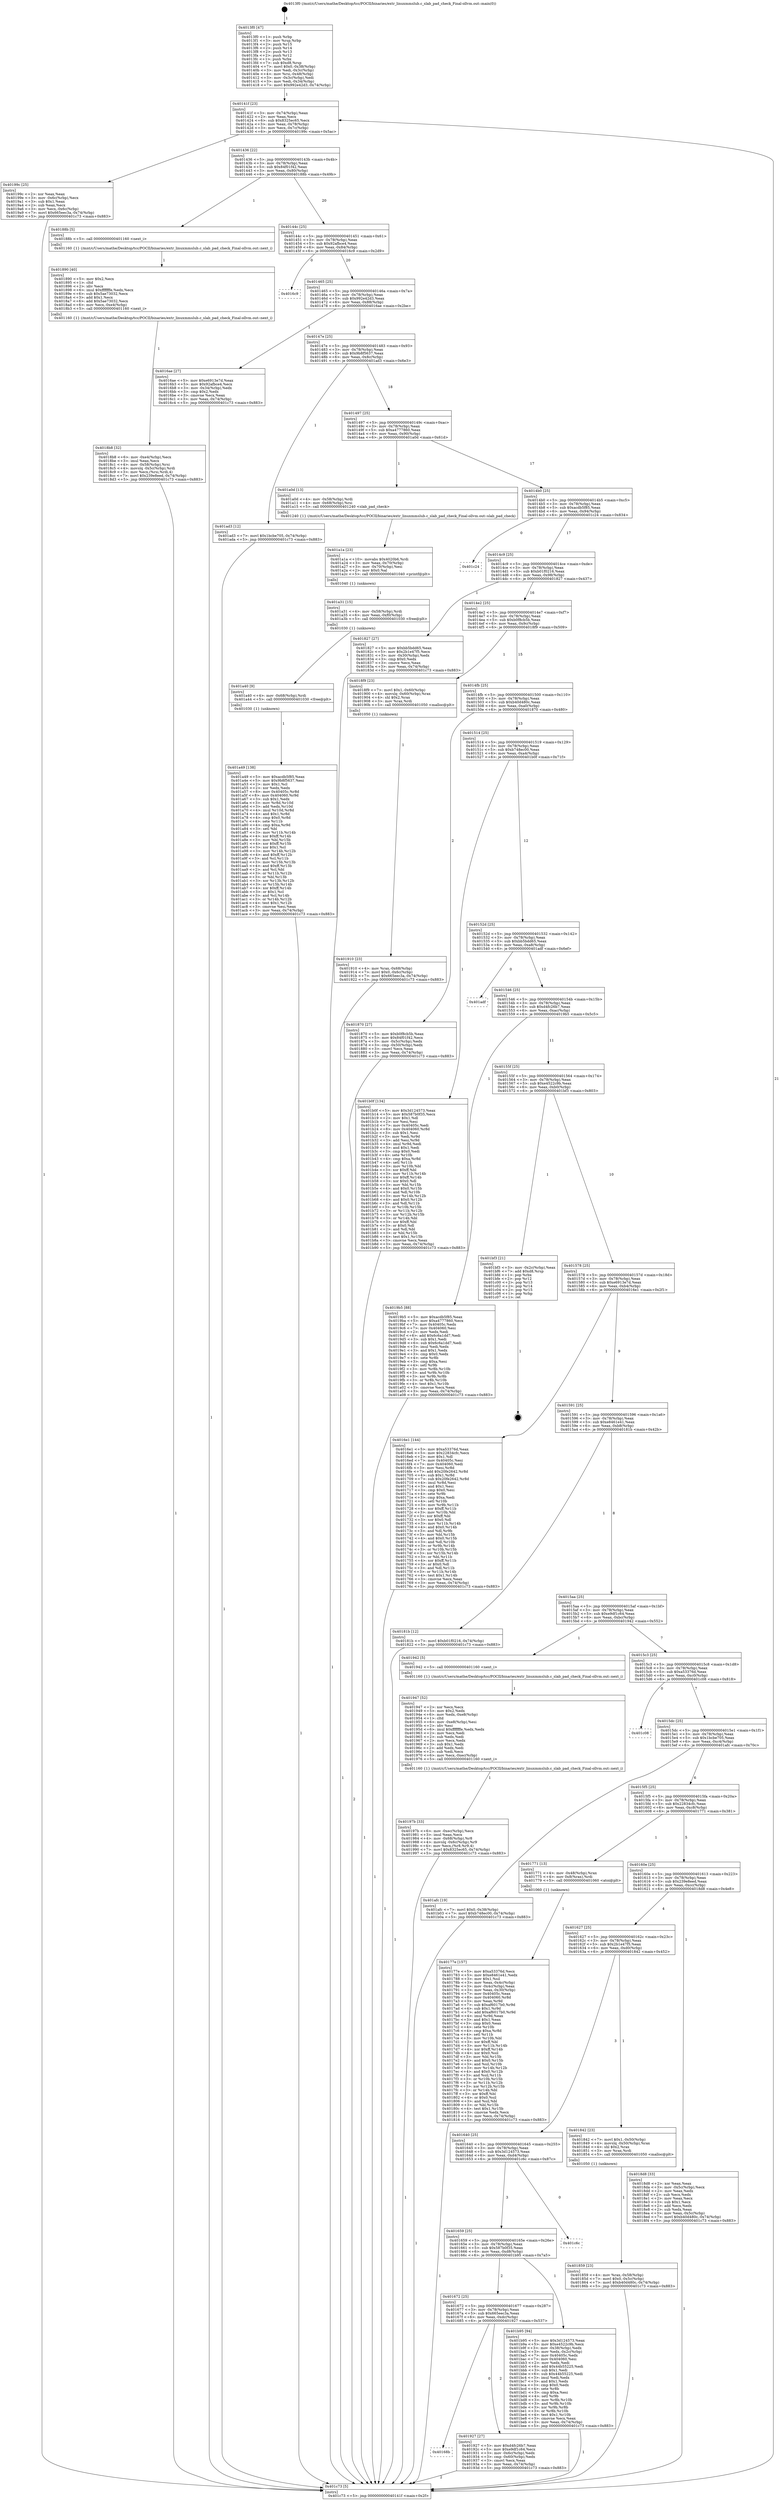 digraph "0x4013f0" {
  label = "0x4013f0 (/mnt/c/Users/mathe/Desktop/tcc/POCII/binaries/extr_linuxmmslub.c_slab_pad_check_Final-ollvm.out::main(0))"
  labelloc = "t"
  node[shape=record]

  Entry [label="",width=0.3,height=0.3,shape=circle,fillcolor=black,style=filled]
  "0x40141f" [label="{
     0x40141f [23]\l
     | [instrs]\l
     &nbsp;&nbsp;0x40141f \<+3\>: mov -0x74(%rbp),%eax\l
     &nbsp;&nbsp;0x401422 \<+2\>: mov %eax,%ecx\l
     &nbsp;&nbsp;0x401424 \<+6\>: sub $0x8325ec65,%ecx\l
     &nbsp;&nbsp;0x40142a \<+3\>: mov %eax,-0x78(%rbp)\l
     &nbsp;&nbsp;0x40142d \<+3\>: mov %ecx,-0x7c(%rbp)\l
     &nbsp;&nbsp;0x401430 \<+6\>: je 000000000040199c \<main+0x5ac\>\l
  }"]
  "0x40199c" [label="{
     0x40199c [25]\l
     | [instrs]\l
     &nbsp;&nbsp;0x40199c \<+2\>: xor %eax,%eax\l
     &nbsp;&nbsp;0x40199e \<+3\>: mov -0x6c(%rbp),%ecx\l
     &nbsp;&nbsp;0x4019a1 \<+3\>: sub $0x1,%eax\l
     &nbsp;&nbsp;0x4019a4 \<+2\>: sub %eax,%ecx\l
     &nbsp;&nbsp;0x4019a6 \<+3\>: mov %ecx,-0x6c(%rbp)\l
     &nbsp;&nbsp;0x4019a9 \<+7\>: movl $0x665eec3a,-0x74(%rbp)\l
     &nbsp;&nbsp;0x4019b0 \<+5\>: jmp 0000000000401c73 \<main+0x883\>\l
  }"]
  "0x401436" [label="{
     0x401436 [22]\l
     | [instrs]\l
     &nbsp;&nbsp;0x401436 \<+5\>: jmp 000000000040143b \<main+0x4b\>\l
     &nbsp;&nbsp;0x40143b \<+3\>: mov -0x78(%rbp),%eax\l
     &nbsp;&nbsp;0x40143e \<+5\>: sub $0x84f01f42,%eax\l
     &nbsp;&nbsp;0x401443 \<+3\>: mov %eax,-0x80(%rbp)\l
     &nbsp;&nbsp;0x401446 \<+6\>: je 000000000040188b \<main+0x49b\>\l
  }"]
  Exit [label="",width=0.3,height=0.3,shape=circle,fillcolor=black,style=filled,peripheries=2]
  "0x40188b" [label="{
     0x40188b [5]\l
     | [instrs]\l
     &nbsp;&nbsp;0x40188b \<+5\>: call 0000000000401160 \<next_i\>\l
     | [calls]\l
     &nbsp;&nbsp;0x401160 \{1\} (/mnt/c/Users/mathe/Desktop/tcc/POCII/binaries/extr_linuxmmslub.c_slab_pad_check_Final-ollvm.out::next_i)\l
  }"]
  "0x40144c" [label="{
     0x40144c [25]\l
     | [instrs]\l
     &nbsp;&nbsp;0x40144c \<+5\>: jmp 0000000000401451 \<main+0x61\>\l
     &nbsp;&nbsp;0x401451 \<+3\>: mov -0x78(%rbp),%eax\l
     &nbsp;&nbsp;0x401454 \<+5\>: sub $0x92afbce4,%eax\l
     &nbsp;&nbsp;0x401459 \<+6\>: mov %eax,-0x84(%rbp)\l
     &nbsp;&nbsp;0x40145f \<+6\>: je 00000000004016c9 \<main+0x2d9\>\l
  }"]
  "0x401a49" [label="{
     0x401a49 [138]\l
     | [instrs]\l
     &nbsp;&nbsp;0x401a49 \<+5\>: mov $0xacdb5f85,%eax\l
     &nbsp;&nbsp;0x401a4e \<+5\>: mov $0x9b8f5637,%esi\l
     &nbsp;&nbsp;0x401a53 \<+2\>: mov $0x1,%cl\l
     &nbsp;&nbsp;0x401a55 \<+2\>: xor %edx,%edx\l
     &nbsp;&nbsp;0x401a57 \<+8\>: mov 0x40405c,%r8d\l
     &nbsp;&nbsp;0x401a5f \<+8\>: mov 0x404060,%r9d\l
     &nbsp;&nbsp;0x401a67 \<+3\>: sub $0x1,%edx\l
     &nbsp;&nbsp;0x401a6a \<+3\>: mov %r8d,%r10d\l
     &nbsp;&nbsp;0x401a6d \<+3\>: add %edx,%r10d\l
     &nbsp;&nbsp;0x401a70 \<+4\>: imul %r10d,%r8d\l
     &nbsp;&nbsp;0x401a74 \<+4\>: and $0x1,%r8d\l
     &nbsp;&nbsp;0x401a78 \<+4\>: cmp $0x0,%r8d\l
     &nbsp;&nbsp;0x401a7c \<+4\>: sete %r11b\l
     &nbsp;&nbsp;0x401a80 \<+4\>: cmp $0xa,%r9d\l
     &nbsp;&nbsp;0x401a84 \<+3\>: setl %bl\l
     &nbsp;&nbsp;0x401a87 \<+3\>: mov %r11b,%r14b\l
     &nbsp;&nbsp;0x401a8a \<+4\>: xor $0xff,%r14b\l
     &nbsp;&nbsp;0x401a8e \<+3\>: mov %bl,%r15b\l
     &nbsp;&nbsp;0x401a91 \<+4\>: xor $0xff,%r15b\l
     &nbsp;&nbsp;0x401a95 \<+3\>: xor $0x1,%cl\l
     &nbsp;&nbsp;0x401a98 \<+3\>: mov %r14b,%r12b\l
     &nbsp;&nbsp;0x401a9b \<+4\>: and $0xff,%r12b\l
     &nbsp;&nbsp;0x401a9f \<+3\>: and %cl,%r11b\l
     &nbsp;&nbsp;0x401aa2 \<+3\>: mov %r15b,%r13b\l
     &nbsp;&nbsp;0x401aa5 \<+4\>: and $0xff,%r13b\l
     &nbsp;&nbsp;0x401aa9 \<+2\>: and %cl,%bl\l
     &nbsp;&nbsp;0x401aab \<+3\>: or %r11b,%r12b\l
     &nbsp;&nbsp;0x401aae \<+3\>: or %bl,%r13b\l
     &nbsp;&nbsp;0x401ab1 \<+3\>: xor %r13b,%r12b\l
     &nbsp;&nbsp;0x401ab4 \<+3\>: or %r15b,%r14b\l
     &nbsp;&nbsp;0x401ab7 \<+4\>: xor $0xff,%r14b\l
     &nbsp;&nbsp;0x401abb \<+3\>: or $0x1,%cl\l
     &nbsp;&nbsp;0x401abe \<+3\>: and %cl,%r14b\l
     &nbsp;&nbsp;0x401ac1 \<+3\>: or %r14b,%r12b\l
     &nbsp;&nbsp;0x401ac4 \<+4\>: test $0x1,%r12b\l
     &nbsp;&nbsp;0x401ac8 \<+3\>: cmovne %esi,%eax\l
     &nbsp;&nbsp;0x401acb \<+3\>: mov %eax,-0x74(%rbp)\l
     &nbsp;&nbsp;0x401ace \<+5\>: jmp 0000000000401c73 \<main+0x883\>\l
  }"]
  "0x4016c9" [label="{
     0x4016c9\l
  }", style=dashed]
  "0x401465" [label="{
     0x401465 [25]\l
     | [instrs]\l
     &nbsp;&nbsp;0x401465 \<+5\>: jmp 000000000040146a \<main+0x7a\>\l
     &nbsp;&nbsp;0x40146a \<+3\>: mov -0x78(%rbp),%eax\l
     &nbsp;&nbsp;0x40146d \<+5\>: sub $0x992e42d3,%eax\l
     &nbsp;&nbsp;0x401472 \<+6\>: mov %eax,-0x88(%rbp)\l
     &nbsp;&nbsp;0x401478 \<+6\>: je 00000000004016ae \<main+0x2be\>\l
  }"]
  "0x401a40" [label="{
     0x401a40 [9]\l
     | [instrs]\l
     &nbsp;&nbsp;0x401a40 \<+4\>: mov -0x68(%rbp),%rdi\l
     &nbsp;&nbsp;0x401a44 \<+5\>: call 0000000000401030 \<free@plt\>\l
     | [calls]\l
     &nbsp;&nbsp;0x401030 \{1\} (unknown)\l
  }"]
  "0x4016ae" [label="{
     0x4016ae [27]\l
     | [instrs]\l
     &nbsp;&nbsp;0x4016ae \<+5\>: mov $0xe6913e7d,%eax\l
     &nbsp;&nbsp;0x4016b3 \<+5\>: mov $0x92afbce4,%ecx\l
     &nbsp;&nbsp;0x4016b8 \<+3\>: mov -0x34(%rbp),%edx\l
     &nbsp;&nbsp;0x4016bb \<+3\>: cmp $0x2,%edx\l
     &nbsp;&nbsp;0x4016be \<+3\>: cmovne %ecx,%eax\l
     &nbsp;&nbsp;0x4016c1 \<+3\>: mov %eax,-0x74(%rbp)\l
     &nbsp;&nbsp;0x4016c4 \<+5\>: jmp 0000000000401c73 \<main+0x883\>\l
  }"]
  "0x40147e" [label="{
     0x40147e [25]\l
     | [instrs]\l
     &nbsp;&nbsp;0x40147e \<+5\>: jmp 0000000000401483 \<main+0x93\>\l
     &nbsp;&nbsp;0x401483 \<+3\>: mov -0x78(%rbp),%eax\l
     &nbsp;&nbsp;0x401486 \<+5\>: sub $0x9b8f5637,%eax\l
     &nbsp;&nbsp;0x40148b \<+6\>: mov %eax,-0x8c(%rbp)\l
     &nbsp;&nbsp;0x401491 \<+6\>: je 0000000000401ad3 \<main+0x6e3\>\l
  }"]
  "0x401c73" [label="{
     0x401c73 [5]\l
     | [instrs]\l
     &nbsp;&nbsp;0x401c73 \<+5\>: jmp 000000000040141f \<main+0x2f\>\l
  }"]
  "0x4013f0" [label="{
     0x4013f0 [47]\l
     | [instrs]\l
     &nbsp;&nbsp;0x4013f0 \<+1\>: push %rbp\l
     &nbsp;&nbsp;0x4013f1 \<+3\>: mov %rsp,%rbp\l
     &nbsp;&nbsp;0x4013f4 \<+2\>: push %r15\l
     &nbsp;&nbsp;0x4013f6 \<+2\>: push %r14\l
     &nbsp;&nbsp;0x4013f8 \<+2\>: push %r13\l
     &nbsp;&nbsp;0x4013fa \<+2\>: push %r12\l
     &nbsp;&nbsp;0x4013fc \<+1\>: push %rbx\l
     &nbsp;&nbsp;0x4013fd \<+7\>: sub $0xd8,%rsp\l
     &nbsp;&nbsp;0x401404 \<+7\>: movl $0x0,-0x38(%rbp)\l
     &nbsp;&nbsp;0x40140b \<+3\>: mov %edi,-0x3c(%rbp)\l
     &nbsp;&nbsp;0x40140e \<+4\>: mov %rsi,-0x48(%rbp)\l
     &nbsp;&nbsp;0x401412 \<+3\>: mov -0x3c(%rbp),%edi\l
     &nbsp;&nbsp;0x401415 \<+3\>: mov %edi,-0x34(%rbp)\l
     &nbsp;&nbsp;0x401418 \<+7\>: movl $0x992e42d3,-0x74(%rbp)\l
  }"]
  "0x401a31" [label="{
     0x401a31 [15]\l
     | [instrs]\l
     &nbsp;&nbsp;0x401a31 \<+4\>: mov -0x58(%rbp),%rdi\l
     &nbsp;&nbsp;0x401a35 \<+6\>: mov %eax,-0xf0(%rbp)\l
     &nbsp;&nbsp;0x401a3b \<+5\>: call 0000000000401030 \<free@plt\>\l
     | [calls]\l
     &nbsp;&nbsp;0x401030 \{1\} (unknown)\l
  }"]
  "0x401ad3" [label="{
     0x401ad3 [12]\l
     | [instrs]\l
     &nbsp;&nbsp;0x401ad3 \<+7\>: movl $0x1bcbe705,-0x74(%rbp)\l
     &nbsp;&nbsp;0x401ada \<+5\>: jmp 0000000000401c73 \<main+0x883\>\l
  }"]
  "0x401497" [label="{
     0x401497 [25]\l
     | [instrs]\l
     &nbsp;&nbsp;0x401497 \<+5\>: jmp 000000000040149c \<main+0xac\>\l
     &nbsp;&nbsp;0x40149c \<+3\>: mov -0x78(%rbp),%eax\l
     &nbsp;&nbsp;0x40149f \<+5\>: sub $0xa4777860,%eax\l
     &nbsp;&nbsp;0x4014a4 \<+6\>: mov %eax,-0x90(%rbp)\l
     &nbsp;&nbsp;0x4014aa \<+6\>: je 0000000000401a0d \<main+0x61d\>\l
  }"]
  "0x401a1a" [label="{
     0x401a1a [23]\l
     | [instrs]\l
     &nbsp;&nbsp;0x401a1a \<+10\>: movabs $0x4020b6,%rdi\l
     &nbsp;&nbsp;0x401a24 \<+3\>: mov %eax,-0x70(%rbp)\l
     &nbsp;&nbsp;0x401a27 \<+3\>: mov -0x70(%rbp),%esi\l
     &nbsp;&nbsp;0x401a2a \<+2\>: mov $0x0,%al\l
     &nbsp;&nbsp;0x401a2c \<+5\>: call 0000000000401040 \<printf@plt\>\l
     | [calls]\l
     &nbsp;&nbsp;0x401040 \{1\} (unknown)\l
  }"]
  "0x401a0d" [label="{
     0x401a0d [13]\l
     | [instrs]\l
     &nbsp;&nbsp;0x401a0d \<+4\>: mov -0x58(%rbp),%rdi\l
     &nbsp;&nbsp;0x401a11 \<+4\>: mov -0x68(%rbp),%rsi\l
     &nbsp;&nbsp;0x401a15 \<+5\>: call 0000000000401240 \<slab_pad_check\>\l
     | [calls]\l
     &nbsp;&nbsp;0x401240 \{1\} (/mnt/c/Users/mathe/Desktop/tcc/POCII/binaries/extr_linuxmmslub.c_slab_pad_check_Final-ollvm.out::slab_pad_check)\l
  }"]
  "0x4014b0" [label="{
     0x4014b0 [25]\l
     | [instrs]\l
     &nbsp;&nbsp;0x4014b0 \<+5\>: jmp 00000000004014b5 \<main+0xc5\>\l
     &nbsp;&nbsp;0x4014b5 \<+3\>: mov -0x78(%rbp),%eax\l
     &nbsp;&nbsp;0x4014b8 \<+5\>: sub $0xacdb5f85,%eax\l
     &nbsp;&nbsp;0x4014bd \<+6\>: mov %eax,-0x94(%rbp)\l
     &nbsp;&nbsp;0x4014c3 \<+6\>: je 0000000000401c24 \<main+0x834\>\l
  }"]
  "0x40197b" [label="{
     0x40197b [33]\l
     | [instrs]\l
     &nbsp;&nbsp;0x40197b \<+6\>: mov -0xec(%rbp),%ecx\l
     &nbsp;&nbsp;0x401981 \<+3\>: imul %eax,%ecx\l
     &nbsp;&nbsp;0x401984 \<+4\>: mov -0x68(%rbp),%r8\l
     &nbsp;&nbsp;0x401988 \<+4\>: movslq -0x6c(%rbp),%r9\l
     &nbsp;&nbsp;0x40198c \<+4\>: mov %ecx,(%r8,%r9,4)\l
     &nbsp;&nbsp;0x401990 \<+7\>: movl $0x8325ec65,-0x74(%rbp)\l
     &nbsp;&nbsp;0x401997 \<+5\>: jmp 0000000000401c73 \<main+0x883\>\l
  }"]
  "0x401c24" [label="{
     0x401c24\l
  }", style=dashed]
  "0x4014c9" [label="{
     0x4014c9 [25]\l
     | [instrs]\l
     &nbsp;&nbsp;0x4014c9 \<+5\>: jmp 00000000004014ce \<main+0xde\>\l
     &nbsp;&nbsp;0x4014ce \<+3\>: mov -0x78(%rbp),%eax\l
     &nbsp;&nbsp;0x4014d1 \<+5\>: sub $0xb01f0216,%eax\l
     &nbsp;&nbsp;0x4014d6 \<+6\>: mov %eax,-0x98(%rbp)\l
     &nbsp;&nbsp;0x4014dc \<+6\>: je 0000000000401827 \<main+0x437\>\l
  }"]
  "0x401947" [label="{
     0x401947 [52]\l
     | [instrs]\l
     &nbsp;&nbsp;0x401947 \<+2\>: xor %ecx,%ecx\l
     &nbsp;&nbsp;0x401949 \<+5\>: mov $0x2,%edx\l
     &nbsp;&nbsp;0x40194e \<+6\>: mov %edx,-0xe8(%rbp)\l
     &nbsp;&nbsp;0x401954 \<+1\>: cltd\l
     &nbsp;&nbsp;0x401955 \<+6\>: mov -0xe8(%rbp),%esi\l
     &nbsp;&nbsp;0x40195b \<+2\>: idiv %esi\l
     &nbsp;&nbsp;0x40195d \<+6\>: imul $0xfffffffe,%edx,%edx\l
     &nbsp;&nbsp;0x401963 \<+2\>: mov %ecx,%edi\l
     &nbsp;&nbsp;0x401965 \<+2\>: sub %edx,%edi\l
     &nbsp;&nbsp;0x401967 \<+2\>: mov %ecx,%edx\l
     &nbsp;&nbsp;0x401969 \<+3\>: sub $0x1,%edx\l
     &nbsp;&nbsp;0x40196c \<+2\>: add %edx,%edi\l
     &nbsp;&nbsp;0x40196e \<+2\>: sub %edi,%ecx\l
     &nbsp;&nbsp;0x401970 \<+6\>: mov %ecx,-0xec(%rbp)\l
     &nbsp;&nbsp;0x401976 \<+5\>: call 0000000000401160 \<next_i\>\l
     | [calls]\l
     &nbsp;&nbsp;0x401160 \{1\} (/mnt/c/Users/mathe/Desktop/tcc/POCII/binaries/extr_linuxmmslub.c_slab_pad_check_Final-ollvm.out::next_i)\l
  }"]
  "0x401827" [label="{
     0x401827 [27]\l
     | [instrs]\l
     &nbsp;&nbsp;0x401827 \<+5\>: mov $0xbb5bdd65,%eax\l
     &nbsp;&nbsp;0x40182c \<+5\>: mov $0x2b1e47f5,%ecx\l
     &nbsp;&nbsp;0x401831 \<+3\>: mov -0x30(%rbp),%edx\l
     &nbsp;&nbsp;0x401834 \<+3\>: cmp $0x0,%edx\l
     &nbsp;&nbsp;0x401837 \<+3\>: cmove %ecx,%eax\l
     &nbsp;&nbsp;0x40183a \<+3\>: mov %eax,-0x74(%rbp)\l
     &nbsp;&nbsp;0x40183d \<+5\>: jmp 0000000000401c73 \<main+0x883\>\l
  }"]
  "0x4014e2" [label="{
     0x4014e2 [25]\l
     | [instrs]\l
     &nbsp;&nbsp;0x4014e2 \<+5\>: jmp 00000000004014e7 \<main+0xf7\>\l
     &nbsp;&nbsp;0x4014e7 \<+3\>: mov -0x78(%rbp),%eax\l
     &nbsp;&nbsp;0x4014ea \<+5\>: sub $0xb0f8cb5b,%eax\l
     &nbsp;&nbsp;0x4014ef \<+6\>: mov %eax,-0x9c(%rbp)\l
     &nbsp;&nbsp;0x4014f5 \<+6\>: je 00000000004018f9 \<main+0x509\>\l
  }"]
  "0x40168b" [label="{
     0x40168b\l
  }", style=dashed]
  "0x4018f9" [label="{
     0x4018f9 [23]\l
     | [instrs]\l
     &nbsp;&nbsp;0x4018f9 \<+7\>: movl $0x1,-0x60(%rbp)\l
     &nbsp;&nbsp;0x401900 \<+4\>: movslq -0x60(%rbp),%rax\l
     &nbsp;&nbsp;0x401904 \<+4\>: shl $0x2,%rax\l
     &nbsp;&nbsp;0x401908 \<+3\>: mov %rax,%rdi\l
     &nbsp;&nbsp;0x40190b \<+5\>: call 0000000000401050 \<malloc@plt\>\l
     | [calls]\l
     &nbsp;&nbsp;0x401050 \{1\} (unknown)\l
  }"]
  "0x4014fb" [label="{
     0x4014fb [25]\l
     | [instrs]\l
     &nbsp;&nbsp;0x4014fb \<+5\>: jmp 0000000000401500 \<main+0x110\>\l
     &nbsp;&nbsp;0x401500 \<+3\>: mov -0x78(%rbp),%eax\l
     &nbsp;&nbsp;0x401503 \<+5\>: sub $0xb40d480c,%eax\l
     &nbsp;&nbsp;0x401508 \<+6\>: mov %eax,-0xa0(%rbp)\l
     &nbsp;&nbsp;0x40150e \<+6\>: je 0000000000401870 \<main+0x480\>\l
  }"]
  "0x401927" [label="{
     0x401927 [27]\l
     | [instrs]\l
     &nbsp;&nbsp;0x401927 \<+5\>: mov $0xd4fc26b7,%eax\l
     &nbsp;&nbsp;0x40192c \<+5\>: mov $0xe9df1c64,%ecx\l
     &nbsp;&nbsp;0x401931 \<+3\>: mov -0x6c(%rbp),%edx\l
     &nbsp;&nbsp;0x401934 \<+3\>: cmp -0x60(%rbp),%edx\l
     &nbsp;&nbsp;0x401937 \<+3\>: cmovl %ecx,%eax\l
     &nbsp;&nbsp;0x40193a \<+3\>: mov %eax,-0x74(%rbp)\l
     &nbsp;&nbsp;0x40193d \<+5\>: jmp 0000000000401c73 \<main+0x883\>\l
  }"]
  "0x401870" [label="{
     0x401870 [27]\l
     | [instrs]\l
     &nbsp;&nbsp;0x401870 \<+5\>: mov $0xb0f8cb5b,%eax\l
     &nbsp;&nbsp;0x401875 \<+5\>: mov $0x84f01f42,%ecx\l
     &nbsp;&nbsp;0x40187a \<+3\>: mov -0x5c(%rbp),%edx\l
     &nbsp;&nbsp;0x40187d \<+3\>: cmp -0x50(%rbp),%edx\l
     &nbsp;&nbsp;0x401880 \<+3\>: cmovl %ecx,%eax\l
     &nbsp;&nbsp;0x401883 \<+3\>: mov %eax,-0x74(%rbp)\l
     &nbsp;&nbsp;0x401886 \<+5\>: jmp 0000000000401c73 \<main+0x883\>\l
  }"]
  "0x401514" [label="{
     0x401514 [25]\l
     | [instrs]\l
     &nbsp;&nbsp;0x401514 \<+5\>: jmp 0000000000401519 \<main+0x129\>\l
     &nbsp;&nbsp;0x401519 \<+3\>: mov -0x78(%rbp),%eax\l
     &nbsp;&nbsp;0x40151c \<+5\>: sub $0xb748ec00,%eax\l
     &nbsp;&nbsp;0x401521 \<+6\>: mov %eax,-0xa4(%rbp)\l
     &nbsp;&nbsp;0x401527 \<+6\>: je 0000000000401b0f \<main+0x71f\>\l
  }"]
  "0x401672" [label="{
     0x401672 [25]\l
     | [instrs]\l
     &nbsp;&nbsp;0x401672 \<+5\>: jmp 0000000000401677 \<main+0x287\>\l
     &nbsp;&nbsp;0x401677 \<+3\>: mov -0x78(%rbp),%eax\l
     &nbsp;&nbsp;0x40167a \<+5\>: sub $0x665eec3a,%eax\l
     &nbsp;&nbsp;0x40167f \<+6\>: mov %eax,-0xdc(%rbp)\l
     &nbsp;&nbsp;0x401685 \<+6\>: je 0000000000401927 \<main+0x537\>\l
  }"]
  "0x401b0f" [label="{
     0x401b0f [134]\l
     | [instrs]\l
     &nbsp;&nbsp;0x401b0f \<+5\>: mov $0x3d124573,%eax\l
     &nbsp;&nbsp;0x401b14 \<+5\>: mov $0x587b0f35,%ecx\l
     &nbsp;&nbsp;0x401b19 \<+2\>: mov $0x1,%dl\l
     &nbsp;&nbsp;0x401b1b \<+2\>: xor %esi,%esi\l
     &nbsp;&nbsp;0x401b1d \<+7\>: mov 0x40405c,%edi\l
     &nbsp;&nbsp;0x401b24 \<+8\>: mov 0x404060,%r8d\l
     &nbsp;&nbsp;0x401b2c \<+3\>: sub $0x1,%esi\l
     &nbsp;&nbsp;0x401b2f \<+3\>: mov %edi,%r9d\l
     &nbsp;&nbsp;0x401b32 \<+3\>: add %esi,%r9d\l
     &nbsp;&nbsp;0x401b35 \<+4\>: imul %r9d,%edi\l
     &nbsp;&nbsp;0x401b39 \<+3\>: and $0x1,%edi\l
     &nbsp;&nbsp;0x401b3c \<+3\>: cmp $0x0,%edi\l
     &nbsp;&nbsp;0x401b3f \<+4\>: sete %r10b\l
     &nbsp;&nbsp;0x401b43 \<+4\>: cmp $0xa,%r8d\l
     &nbsp;&nbsp;0x401b47 \<+4\>: setl %r11b\l
     &nbsp;&nbsp;0x401b4b \<+3\>: mov %r10b,%bl\l
     &nbsp;&nbsp;0x401b4e \<+3\>: xor $0xff,%bl\l
     &nbsp;&nbsp;0x401b51 \<+3\>: mov %r11b,%r14b\l
     &nbsp;&nbsp;0x401b54 \<+4\>: xor $0xff,%r14b\l
     &nbsp;&nbsp;0x401b58 \<+3\>: xor $0x0,%dl\l
     &nbsp;&nbsp;0x401b5b \<+3\>: mov %bl,%r15b\l
     &nbsp;&nbsp;0x401b5e \<+4\>: and $0x0,%r15b\l
     &nbsp;&nbsp;0x401b62 \<+3\>: and %dl,%r10b\l
     &nbsp;&nbsp;0x401b65 \<+3\>: mov %r14b,%r12b\l
     &nbsp;&nbsp;0x401b68 \<+4\>: and $0x0,%r12b\l
     &nbsp;&nbsp;0x401b6c \<+3\>: and %dl,%r11b\l
     &nbsp;&nbsp;0x401b6f \<+3\>: or %r10b,%r15b\l
     &nbsp;&nbsp;0x401b72 \<+3\>: or %r11b,%r12b\l
     &nbsp;&nbsp;0x401b75 \<+3\>: xor %r12b,%r15b\l
     &nbsp;&nbsp;0x401b78 \<+3\>: or %r14b,%bl\l
     &nbsp;&nbsp;0x401b7b \<+3\>: xor $0xff,%bl\l
     &nbsp;&nbsp;0x401b7e \<+3\>: or $0x0,%dl\l
     &nbsp;&nbsp;0x401b81 \<+2\>: and %dl,%bl\l
     &nbsp;&nbsp;0x401b83 \<+3\>: or %bl,%r15b\l
     &nbsp;&nbsp;0x401b86 \<+4\>: test $0x1,%r15b\l
     &nbsp;&nbsp;0x401b8a \<+3\>: cmovne %ecx,%eax\l
     &nbsp;&nbsp;0x401b8d \<+3\>: mov %eax,-0x74(%rbp)\l
     &nbsp;&nbsp;0x401b90 \<+5\>: jmp 0000000000401c73 \<main+0x883\>\l
  }"]
  "0x40152d" [label="{
     0x40152d [25]\l
     | [instrs]\l
     &nbsp;&nbsp;0x40152d \<+5\>: jmp 0000000000401532 \<main+0x142\>\l
     &nbsp;&nbsp;0x401532 \<+3\>: mov -0x78(%rbp),%eax\l
     &nbsp;&nbsp;0x401535 \<+5\>: sub $0xbb5bdd65,%eax\l
     &nbsp;&nbsp;0x40153a \<+6\>: mov %eax,-0xa8(%rbp)\l
     &nbsp;&nbsp;0x401540 \<+6\>: je 0000000000401adf \<main+0x6ef\>\l
  }"]
  "0x401b95" [label="{
     0x401b95 [94]\l
     | [instrs]\l
     &nbsp;&nbsp;0x401b95 \<+5\>: mov $0x3d124573,%eax\l
     &nbsp;&nbsp;0x401b9a \<+5\>: mov $0xe4522c9b,%ecx\l
     &nbsp;&nbsp;0x401b9f \<+3\>: mov -0x38(%rbp),%edx\l
     &nbsp;&nbsp;0x401ba2 \<+3\>: mov %edx,-0x2c(%rbp)\l
     &nbsp;&nbsp;0x401ba5 \<+7\>: mov 0x40405c,%edx\l
     &nbsp;&nbsp;0x401bac \<+7\>: mov 0x404060,%esi\l
     &nbsp;&nbsp;0x401bb3 \<+2\>: mov %edx,%edi\l
     &nbsp;&nbsp;0x401bb5 \<+6\>: add $0x44b55225,%edi\l
     &nbsp;&nbsp;0x401bbb \<+3\>: sub $0x1,%edi\l
     &nbsp;&nbsp;0x401bbe \<+6\>: sub $0x44b55225,%edi\l
     &nbsp;&nbsp;0x401bc4 \<+3\>: imul %edi,%edx\l
     &nbsp;&nbsp;0x401bc7 \<+3\>: and $0x1,%edx\l
     &nbsp;&nbsp;0x401bca \<+3\>: cmp $0x0,%edx\l
     &nbsp;&nbsp;0x401bcd \<+4\>: sete %r8b\l
     &nbsp;&nbsp;0x401bd1 \<+3\>: cmp $0xa,%esi\l
     &nbsp;&nbsp;0x401bd4 \<+4\>: setl %r9b\l
     &nbsp;&nbsp;0x401bd8 \<+3\>: mov %r8b,%r10b\l
     &nbsp;&nbsp;0x401bdb \<+3\>: and %r9b,%r10b\l
     &nbsp;&nbsp;0x401bde \<+3\>: xor %r9b,%r8b\l
     &nbsp;&nbsp;0x401be1 \<+3\>: or %r8b,%r10b\l
     &nbsp;&nbsp;0x401be4 \<+4\>: test $0x1,%r10b\l
     &nbsp;&nbsp;0x401be8 \<+3\>: cmovne %ecx,%eax\l
     &nbsp;&nbsp;0x401beb \<+3\>: mov %eax,-0x74(%rbp)\l
     &nbsp;&nbsp;0x401bee \<+5\>: jmp 0000000000401c73 \<main+0x883\>\l
  }"]
  "0x401adf" [label="{
     0x401adf\l
  }", style=dashed]
  "0x401546" [label="{
     0x401546 [25]\l
     | [instrs]\l
     &nbsp;&nbsp;0x401546 \<+5\>: jmp 000000000040154b \<main+0x15b\>\l
     &nbsp;&nbsp;0x40154b \<+3\>: mov -0x78(%rbp),%eax\l
     &nbsp;&nbsp;0x40154e \<+5\>: sub $0xd4fc26b7,%eax\l
     &nbsp;&nbsp;0x401553 \<+6\>: mov %eax,-0xac(%rbp)\l
     &nbsp;&nbsp;0x401559 \<+6\>: je 00000000004019b5 \<main+0x5c5\>\l
  }"]
  "0x401659" [label="{
     0x401659 [25]\l
     | [instrs]\l
     &nbsp;&nbsp;0x401659 \<+5\>: jmp 000000000040165e \<main+0x26e\>\l
     &nbsp;&nbsp;0x40165e \<+3\>: mov -0x78(%rbp),%eax\l
     &nbsp;&nbsp;0x401661 \<+5\>: sub $0x587b0f35,%eax\l
     &nbsp;&nbsp;0x401666 \<+6\>: mov %eax,-0xd8(%rbp)\l
     &nbsp;&nbsp;0x40166c \<+6\>: je 0000000000401b95 \<main+0x7a5\>\l
  }"]
  "0x4019b5" [label="{
     0x4019b5 [88]\l
     | [instrs]\l
     &nbsp;&nbsp;0x4019b5 \<+5\>: mov $0xacdb5f85,%eax\l
     &nbsp;&nbsp;0x4019ba \<+5\>: mov $0xa4777860,%ecx\l
     &nbsp;&nbsp;0x4019bf \<+7\>: mov 0x40405c,%edx\l
     &nbsp;&nbsp;0x4019c6 \<+7\>: mov 0x404060,%esi\l
     &nbsp;&nbsp;0x4019cd \<+2\>: mov %edx,%edi\l
     &nbsp;&nbsp;0x4019cf \<+6\>: add $0x6c6a1dd7,%edi\l
     &nbsp;&nbsp;0x4019d5 \<+3\>: sub $0x1,%edi\l
     &nbsp;&nbsp;0x4019d8 \<+6\>: sub $0x6c6a1dd7,%edi\l
     &nbsp;&nbsp;0x4019de \<+3\>: imul %edi,%edx\l
     &nbsp;&nbsp;0x4019e1 \<+3\>: and $0x1,%edx\l
     &nbsp;&nbsp;0x4019e4 \<+3\>: cmp $0x0,%edx\l
     &nbsp;&nbsp;0x4019e7 \<+4\>: sete %r8b\l
     &nbsp;&nbsp;0x4019eb \<+3\>: cmp $0xa,%esi\l
     &nbsp;&nbsp;0x4019ee \<+4\>: setl %r9b\l
     &nbsp;&nbsp;0x4019f2 \<+3\>: mov %r8b,%r10b\l
     &nbsp;&nbsp;0x4019f5 \<+3\>: and %r9b,%r10b\l
     &nbsp;&nbsp;0x4019f8 \<+3\>: xor %r9b,%r8b\l
     &nbsp;&nbsp;0x4019fb \<+3\>: or %r8b,%r10b\l
     &nbsp;&nbsp;0x4019fe \<+4\>: test $0x1,%r10b\l
     &nbsp;&nbsp;0x401a02 \<+3\>: cmovne %ecx,%eax\l
     &nbsp;&nbsp;0x401a05 \<+3\>: mov %eax,-0x74(%rbp)\l
     &nbsp;&nbsp;0x401a08 \<+5\>: jmp 0000000000401c73 \<main+0x883\>\l
  }"]
  "0x40155f" [label="{
     0x40155f [25]\l
     | [instrs]\l
     &nbsp;&nbsp;0x40155f \<+5\>: jmp 0000000000401564 \<main+0x174\>\l
     &nbsp;&nbsp;0x401564 \<+3\>: mov -0x78(%rbp),%eax\l
     &nbsp;&nbsp;0x401567 \<+5\>: sub $0xe4522c9b,%eax\l
     &nbsp;&nbsp;0x40156c \<+6\>: mov %eax,-0xb0(%rbp)\l
     &nbsp;&nbsp;0x401572 \<+6\>: je 0000000000401bf3 \<main+0x803\>\l
  }"]
  "0x401c6c" [label="{
     0x401c6c\l
  }", style=dashed]
  "0x401bf3" [label="{
     0x401bf3 [21]\l
     | [instrs]\l
     &nbsp;&nbsp;0x401bf3 \<+3\>: mov -0x2c(%rbp),%eax\l
     &nbsp;&nbsp;0x401bf6 \<+7\>: add $0xd8,%rsp\l
     &nbsp;&nbsp;0x401bfd \<+1\>: pop %rbx\l
     &nbsp;&nbsp;0x401bfe \<+2\>: pop %r12\l
     &nbsp;&nbsp;0x401c00 \<+2\>: pop %r13\l
     &nbsp;&nbsp;0x401c02 \<+2\>: pop %r14\l
     &nbsp;&nbsp;0x401c04 \<+2\>: pop %r15\l
     &nbsp;&nbsp;0x401c06 \<+1\>: pop %rbp\l
     &nbsp;&nbsp;0x401c07 \<+1\>: ret\l
  }"]
  "0x401578" [label="{
     0x401578 [25]\l
     | [instrs]\l
     &nbsp;&nbsp;0x401578 \<+5\>: jmp 000000000040157d \<main+0x18d\>\l
     &nbsp;&nbsp;0x40157d \<+3\>: mov -0x78(%rbp),%eax\l
     &nbsp;&nbsp;0x401580 \<+5\>: sub $0xe6913e7d,%eax\l
     &nbsp;&nbsp;0x401585 \<+6\>: mov %eax,-0xb4(%rbp)\l
     &nbsp;&nbsp;0x40158b \<+6\>: je 00000000004016e1 \<main+0x2f1\>\l
  }"]
  "0x401910" [label="{
     0x401910 [23]\l
     | [instrs]\l
     &nbsp;&nbsp;0x401910 \<+4\>: mov %rax,-0x68(%rbp)\l
     &nbsp;&nbsp;0x401914 \<+7\>: movl $0x0,-0x6c(%rbp)\l
     &nbsp;&nbsp;0x40191b \<+7\>: movl $0x665eec3a,-0x74(%rbp)\l
     &nbsp;&nbsp;0x401922 \<+5\>: jmp 0000000000401c73 \<main+0x883\>\l
  }"]
  "0x4016e1" [label="{
     0x4016e1 [144]\l
     | [instrs]\l
     &nbsp;&nbsp;0x4016e1 \<+5\>: mov $0xa53376d,%eax\l
     &nbsp;&nbsp;0x4016e6 \<+5\>: mov $0x22834cfc,%ecx\l
     &nbsp;&nbsp;0x4016eb \<+2\>: mov $0x1,%dl\l
     &nbsp;&nbsp;0x4016ed \<+7\>: mov 0x40405c,%esi\l
     &nbsp;&nbsp;0x4016f4 \<+7\>: mov 0x404060,%edi\l
     &nbsp;&nbsp;0x4016fb \<+3\>: mov %esi,%r8d\l
     &nbsp;&nbsp;0x4016fe \<+7\>: add $0x20fe2642,%r8d\l
     &nbsp;&nbsp;0x401705 \<+4\>: sub $0x1,%r8d\l
     &nbsp;&nbsp;0x401709 \<+7\>: sub $0x20fe2642,%r8d\l
     &nbsp;&nbsp;0x401710 \<+4\>: imul %r8d,%esi\l
     &nbsp;&nbsp;0x401714 \<+3\>: and $0x1,%esi\l
     &nbsp;&nbsp;0x401717 \<+3\>: cmp $0x0,%esi\l
     &nbsp;&nbsp;0x40171a \<+4\>: sete %r9b\l
     &nbsp;&nbsp;0x40171e \<+3\>: cmp $0xa,%edi\l
     &nbsp;&nbsp;0x401721 \<+4\>: setl %r10b\l
     &nbsp;&nbsp;0x401725 \<+3\>: mov %r9b,%r11b\l
     &nbsp;&nbsp;0x401728 \<+4\>: xor $0xff,%r11b\l
     &nbsp;&nbsp;0x40172c \<+3\>: mov %r10b,%bl\l
     &nbsp;&nbsp;0x40172f \<+3\>: xor $0xff,%bl\l
     &nbsp;&nbsp;0x401732 \<+3\>: xor $0x0,%dl\l
     &nbsp;&nbsp;0x401735 \<+3\>: mov %r11b,%r14b\l
     &nbsp;&nbsp;0x401738 \<+4\>: and $0x0,%r14b\l
     &nbsp;&nbsp;0x40173c \<+3\>: and %dl,%r9b\l
     &nbsp;&nbsp;0x40173f \<+3\>: mov %bl,%r15b\l
     &nbsp;&nbsp;0x401742 \<+4\>: and $0x0,%r15b\l
     &nbsp;&nbsp;0x401746 \<+3\>: and %dl,%r10b\l
     &nbsp;&nbsp;0x401749 \<+3\>: or %r9b,%r14b\l
     &nbsp;&nbsp;0x40174c \<+3\>: or %r10b,%r15b\l
     &nbsp;&nbsp;0x40174f \<+3\>: xor %r15b,%r14b\l
     &nbsp;&nbsp;0x401752 \<+3\>: or %bl,%r11b\l
     &nbsp;&nbsp;0x401755 \<+4\>: xor $0xff,%r11b\l
     &nbsp;&nbsp;0x401759 \<+3\>: or $0x0,%dl\l
     &nbsp;&nbsp;0x40175c \<+3\>: and %dl,%r11b\l
     &nbsp;&nbsp;0x40175f \<+3\>: or %r11b,%r14b\l
     &nbsp;&nbsp;0x401762 \<+4\>: test $0x1,%r14b\l
     &nbsp;&nbsp;0x401766 \<+3\>: cmovne %ecx,%eax\l
     &nbsp;&nbsp;0x401769 \<+3\>: mov %eax,-0x74(%rbp)\l
     &nbsp;&nbsp;0x40176c \<+5\>: jmp 0000000000401c73 \<main+0x883\>\l
  }"]
  "0x401591" [label="{
     0x401591 [25]\l
     | [instrs]\l
     &nbsp;&nbsp;0x401591 \<+5\>: jmp 0000000000401596 \<main+0x1a6\>\l
     &nbsp;&nbsp;0x401596 \<+3\>: mov -0x78(%rbp),%eax\l
     &nbsp;&nbsp;0x401599 \<+5\>: sub $0xe8461e41,%eax\l
     &nbsp;&nbsp;0x40159e \<+6\>: mov %eax,-0xb8(%rbp)\l
     &nbsp;&nbsp;0x4015a4 \<+6\>: je 000000000040181b \<main+0x42b\>\l
  }"]
  "0x4018b8" [label="{
     0x4018b8 [32]\l
     | [instrs]\l
     &nbsp;&nbsp;0x4018b8 \<+6\>: mov -0xe4(%rbp),%ecx\l
     &nbsp;&nbsp;0x4018be \<+3\>: imul %eax,%ecx\l
     &nbsp;&nbsp;0x4018c1 \<+4\>: mov -0x58(%rbp),%rsi\l
     &nbsp;&nbsp;0x4018c5 \<+4\>: movslq -0x5c(%rbp),%rdi\l
     &nbsp;&nbsp;0x4018c9 \<+3\>: mov %ecx,(%rsi,%rdi,4)\l
     &nbsp;&nbsp;0x4018cc \<+7\>: movl $0x239e8eed,-0x74(%rbp)\l
     &nbsp;&nbsp;0x4018d3 \<+5\>: jmp 0000000000401c73 \<main+0x883\>\l
  }"]
  "0x40181b" [label="{
     0x40181b [12]\l
     | [instrs]\l
     &nbsp;&nbsp;0x40181b \<+7\>: movl $0xb01f0216,-0x74(%rbp)\l
     &nbsp;&nbsp;0x401822 \<+5\>: jmp 0000000000401c73 \<main+0x883\>\l
  }"]
  "0x4015aa" [label="{
     0x4015aa [25]\l
     | [instrs]\l
     &nbsp;&nbsp;0x4015aa \<+5\>: jmp 00000000004015af \<main+0x1bf\>\l
     &nbsp;&nbsp;0x4015af \<+3\>: mov -0x78(%rbp),%eax\l
     &nbsp;&nbsp;0x4015b2 \<+5\>: sub $0xe9df1c64,%eax\l
     &nbsp;&nbsp;0x4015b7 \<+6\>: mov %eax,-0xbc(%rbp)\l
     &nbsp;&nbsp;0x4015bd \<+6\>: je 0000000000401942 \<main+0x552\>\l
  }"]
  "0x401890" [label="{
     0x401890 [40]\l
     | [instrs]\l
     &nbsp;&nbsp;0x401890 \<+5\>: mov $0x2,%ecx\l
     &nbsp;&nbsp;0x401895 \<+1\>: cltd\l
     &nbsp;&nbsp;0x401896 \<+2\>: idiv %ecx\l
     &nbsp;&nbsp;0x401898 \<+6\>: imul $0xfffffffe,%edx,%ecx\l
     &nbsp;&nbsp;0x40189e \<+6\>: sub $0x5ae73032,%ecx\l
     &nbsp;&nbsp;0x4018a4 \<+3\>: add $0x1,%ecx\l
     &nbsp;&nbsp;0x4018a7 \<+6\>: add $0x5ae73032,%ecx\l
     &nbsp;&nbsp;0x4018ad \<+6\>: mov %ecx,-0xe4(%rbp)\l
     &nbsp;&nbsp;0x4018b3 \<+5\>: call 0000000000401160 \<next_i\>\l
     | [calls]\l
     &nbsp;&nbsp;0x401160 \{1\} (/mnt/c/Users/mathe/Desktop/tcc/POCII/binaries/extr_linuxmmslub.c_slab_pad_check_Final-ollvm.out::next_i)\l
  }"]
  "0x401942" [label="{
     0x401942 [5]\l
     | [instrs]\l
     &nbsp;&nbsp;0x401942 \<+5\>: call 0000000000401160 \<next_i\>\l
     | [calls]\l
     &nbsp;&nbsp;0x401160 \{1\} (/mnt/c/Users/mathe/Desktop/tcc/POCII/binaries/extr_linuxmmslub.c_slab_pad_check_Final-ollvm.out::next_i)\l
  }"]
  "0x4015c3" [label="{
     0x4015c3 [25]\l
     | [instrs]\l
     &nbsp;&nbsp;0x4015c3 \<+5\>: jmp 00000000004015c8 \<main+0x1d8\>\l
     &nbsp;&nbsp;0x4015c8 \<+3\>: mov -0x78(%rbp),%eax\l
     &nbsp;&nbsp;0x4015cb \<+5\>: sub $0xa53376d,%eax\l
     &nbsp;&nbsp;0x4015d0 \<+6\>: mov %eax,-0xc0(%rbp)\l
     &nbsp;&nbsp;0x4015d6 \<+6\>: je 0000000000401c08 \<main+0x818\>\l
  }"]
  "0x401859" [label="{
     0x401859 [23]\l
     | [instrs]\l
     &nbsp;&nbsp;0x401859 \<+4\>: mov %rax,-0x58(%rbp)\l
     &nbsp;&nbsp;0x40185d \<+7\>: movl $0x0,-0x5c(%rbp)\l
     &nbsp;&nbsp;0x401864 \<+7\>: movl $0xb40d480c,-0x74(%rbp)\l
     &nbsp;&nbsp;0x40186b \<+5\>: jmp 0000000000401c73 \<main+0x883\>\l
  }"]
  "0x401c08" [label="{
     0x401c08\l
  }", style=dashed]
  "0x4015dc" [label="{
     0x4015dc [25]\l
     | [instrs]\l
     &nbsp;&nbsp;0x4015dc \<+5\>: jmp 00000000004015e1 \<main+0x1f1\>\l
     &nbsp;&nbsp;0x4015e1 \<+3\>: mov -0x78(%rbp),%eax\l
     &nbsp;&nbsp;0x4015e4 \<+5\>: sub $0x1bcbe705,%eax\l
     &nbsp;&nbsp;0x4015e9 \<+6\>: mov %eax,-0xc4(%rbp)\l
     &nbsp;&nbsp;0x4015ef \<+6\>: je 0000000000401afc \<main+0x70c\>\l
  }"]
  "0x401640" [label="{
     0x401640 [25]\l
     | [instrs]\l
     &nbsp;&nbsp;0x401640 \<+5\>: jmp 0000000000401645 \<main+0x255\>\l
     &nbsp;&nbsp;0x401645 \<+3\>: mov -0x78(%rbp),%eax\l
     &nbsp;&nbsp;0x401648 \<+5\>: sub $0x3d124573,%eax\l
     &nbsp;&nbsp;0x40164d \<+6\>: mov %eax,-0xd4(%rbp)\l
     &nbsp;&nbsp;0x401653 \<+6\>: je 0000000000401c6c \<main+0x87c\>\l
  }"]
  "0x401afc" [label="{
     0x401afc [19]\l
     | [instrs]\l
     &nbsp;&nbsp;0x401afc \<+7\>: movl $0x0,-0x38(%rbp)\l
     &nbsp;&nbsp;0x401b03 \<+7\>: movl $0xb748ec00,-0x74(%rbp)\l
     &nbsp;&nbsp;0x401b0a \<+5\>: jmp 0000000000401c73 \<main+0x883\>\l
  }"]
  "0x4015f5" [label="{
     0x4015f5 [25]\l
     | [instrs]\l
     &nbsp;&nbsp;0x4015f5 \<+5\>: jmp 00000000004015fa \<main+0x20a\>\l
     &nbsp;&nbsp;0x4015fa \<+3\>: mov -0x78(%rbp),%eax\l
     &nbsp;&nbsp;0x4015fd \<+5\>: sub $0x22834cfc,%eax\l
     &nbsp;&nbsp;0x401602 \<+6\>: mov %eax,-0xc8(%rbp)\l
     &nbsp;&nbsp;0x401608 \<+6\>: je 0000000000401771 \<main+0x381\>\l
  }"]
  "0x401842" [label="{
     0x401842 [23]\l
     | [instrs]\l
     &nbsp;&nbsp;0x401842 \<+7\>: movl $0x1,-0x50(%rbp)\l
     &nbsp;&nbsp;0x401849 \<+4\>: movslq -0x50(%rbp),%rax\l
     &nbsp;&nbsp;0x40184d \<+4\>: shl $0x2,%rax\l
     &nbsp;&nbsp;0x401851 \<+3\>: mov %rax,%rdi\l
     &nbsp;&nbsp;0x401854 \<+5\>: call 0000000000401050 \<malloc@plt\>\l
     | [calls]\l
     &nbsp;&nbsp;0x401050 \{1\} (unknown)\l
  }"]
  "0x401771" [label="{
     0x401771 [13]\l
     | [instrs]\l
     &nbsp;&nbsp;0x401771 \<+4\>: mov -0x48(%rbp),%rax\l
     &nbsp;&nbsp;0x401775 \<+4\>: mov 0x8(%rax),%rdi\l
     &nbsp;&nbsp;0x401779 \<+5\>: call 0000000000401060 \<atoi@plt\>\l
     | [calls]\l
     &nbsp;&nbsp;0x401060 \{1\} (unknown)\l
  }"]
  "0x40160e" [label="{
     0x40160e [25]\l
     | [instrs]\l
     &nbsp;&nbsp;0x40160e \<+5\>: jmp 0000000000401613 \<main+0x223\>\l
     &nbsp;&nbsp;0x401613 \<+3\>: mov -0x78(%rbp),%eax\l
     &nbsp;&nbsp;0x401616 \<+5\>: sub $0x239e8eed,%eax\l
     &nbsp;&nbsp;0x40161b \<+6\>: mov %eax,-0xcc(%rbp)\l
     &nbsp;&nbsp;0x401621 \<+6\>: je 00000000004018d8 \<main+0x4e8\>\l
  }"]
  "0x40177e" [label="{
     0x40177e [157]\l
     | [instrs]\l
     &nbsp;&nbsp;0x40177e \<+5\>: mov $0xa53376d,%ecx\l
     &nbsp;&nbsp;0x401783 \<+5\>: mov $0xe8461e41,%edx\l
     &nbsp;&nbsp;0x401788 \<+3\>: mov $0x1,%sil\l
     &nbsp;&nbsp;0x40178b \<+3\>: mov %eax,-0x4c(%rbp)\l
     &nbsp;&nbsp;0x40178e \<+3\>: mov -0x4c(%rbp),%eax\l
     &nbsp;&nbsp;0x401791 \<+3\>: mov %eax,-0x30(%rbp)\l
     &nbsp;&nbsp;0x401794 \<+7\>: mov 0x40405c,%eax\l
     &nbsp;&nbsp;0x40179b \<+8\>: mov 0x404060,%r8d\l
     &nbsp;&nbsp;0x4017a3 \<+3\>: mov %eax,%r9d\l
     &nbsp;&nbsp;0x4017a6 \<+7\>: sub $0xaf6017b0,%r9d\l
     &nbsp;&nbsp;0x4017ad \<+4\>: sub $0x1,%r9d\l
     &nbsp;&nbsp;0x4017b1 \<+7\>: add $0xaf6017b0,%r9d\l
     &nbsp;&nbsp;0x4017b8 \<+4\>: imul %r9d,%eax\l
     &nbsp;&nbsp;0x4017bc \<+3\>: and $0x1,%eax\l
     &nbsp;&nbsp;0x4017bf \<+3\>: cmp $0x0,%eax\l
     &nbsp;&nbsp;0x4017c2 \<+4\>: sete %r10b\l
     &nbsp;&nbsp;0x4017c6 \<+4\>: cmp $0xa,%r8d\l
     &nbsp;&nbsp;0x4017ca \<+4\>: setl %r11b\l
     &nbsp;&nbsp;0x4017ce \<+3\>: mov %r10b,%bl\l
     &nbsp;&nbsp;0x4017d1 \<+3\>: xor $0xff,%bl\l
     &nbsp;&nbsp;0x4017d4 \<+3\>: mov %r11b,%r14b\l
     &nbsp;&nbsp;0x4017d7 \<+4\>: xor $0xff,%r14b\l
     &nbsp;&nbsp;0x4017db \<+4\>: xor $0x0,%sil\l
     &nbsp;&nbsp;0x4017df \<+3\>: mov %bl,%r15b\l
     &nbsp;&nbsp;0x4017e2 \<+4\>: and $0x0,%r15b\l
     &nbsp;&nbsp;0x4017e6 \<+3\>: and %sil,%r10b\l
     &nbsp;&nbsp;0x4017e9 \<+3\>: mov %r14b,%r12b\l
     &nbsp;&nbsp;0x4017ec \<+4\>: and $0x0,%r12b\l
     &nbsp;&nbsp;0x4017f0 \<+3\>: and %sil,%r11b\l
     &nbsp;&nbsp;0x4017f3 \<+3\>: or %r10b,%r15b\l
     &nbsp;&nbsp;0x4017f6 \<+3\>: or %r11b,%r12b\l
     &nbsp;&nbsp;0x4017f9 \<+3\>: xor %r12b,%r15b\l
     &nbsp;&nbsp;0x4017fc \<+3\>: or %r14b,%bl\l
     &nbsp;&nbsp;0x4017ff \<+3\>: xor $0xff,%bl\l
     &nbsp;&nbsp;0x401802 \<+4\>: or $0x0,%sil\l
     &nbsp;&nbsp;0x401806 \<+3\>: and %sil,%bl\l
     &nbsp;&nbsp;0x401809 \<+3\>: or %bl,%r15b\l
     &nbsp;&nbsp;0x40180c \<+4\>: test $0x1,%r15b\l
     &nbsp;&nbsp;0x401810 \<+3\>: cmovne %edx,%ecx\l
     &nbsp;&nbsp;0x401813 \<+3\>: mov %ecx,-0x74(%rbp)\l
     &nbsp;&nbsp;0x401816 \<+5\>: jmp 0000000000401c73 \<main+0x883\>\l
  }"]
  "0x401627" [label="{
     0x401627 [25]\l
     | [instrs]\l
     &nbsp;&nbsp;0x401627 \<+5\>: jmp 000000000040162c \<main+0x23c\>\l
     &nbsp;&nbsp;0x40162c \<+3\>: mov -0x78(%rbp),%eax\l
     &nbsp;&nbsp;0x40162f \<+5\>: sub $0x2b1e47f5,%eax\l
     &nbsp;&nbsp;0x401634 \<+6\>: mov %eax,-0xd0(%rbp)\l
     &nbsp;&nbsp;0x40163a \<+6\>: je 0000000000401842 \<main+0x452\>\l
  }"]
  "0x4018d8" [label="{
     0x4018d8 [33]\l
     | [instrs]\l
     &nbsp;&nbsp;0x4018d8 \<+2\>: xor %eax,%eax\l
     &nbsp;&nbsp;0x4018da \<+3\>: mov -0x5c(%rbp),%ecx\l
     &nbsp;&nbsp;0x4018dd \<+2\>: mov %eax,%edx\l
     &nbsp;&nbsp;0x4018df \<+2\>: sub %ecx,%edx\l
     &nbsp;&nbsp;0x4018e1 \<+2\>: mov %eax,%ecx\l
     &nbsp;&nbsp;0x4018e3 \<+3\>: sub $0x1,%ecx\l
     &nbsp;&nbsp;0x4018e6 \<+2\>: add %ecx,%edx\l
     &nbsp;&nbsp;0x4018e8 \<+2\>: sub %edx,%eax\l
     &nbsp;&nbsp;0x4018ea \<+3\>: mov %eax,-0x5c(%rbp)\l
     &nbsp;&nbsp;0x4018ed \<+7\>: movl $0xb40d480c,-0x74(%rbp)\l
     &nbsp;&nbsp;0x4018f4 \<+5\>: jmp 0000000000401c73 \<main+0x883\>\l
  }"]
  Entry -> "0x4013f0" [label=" 1"]
  "0x40141f" -> "0x40199c" [label=" 1"]
  "0x40141f" -> "0x401436" [label=" 21"]
  "0x401bf3" -> Exit [label=" 1"]
  "0x401436" -> "0x40188b" [label=" 1"]
  "0x401436" -> "0x40144c" [label=" 20"]
  "0x401b95" -> "0x401c73" [label=" 1"]
  "0x40144c" -> "0x4016c9" [label=" 0"]
  "0x40144c" -> "0x401465" [label=" 20"]
  "0x401b0f" -> "0x401c73" [label=" 1"]
  "0x401465" -> "0x4016ae" [label=" 1"]
  "0x401465" -> "0x40147e" [label=" 19"]
  "0x4016ae" -> "0x401c73" [label=" 1"]
  "0x4013f0" -> "0x40141f" [label=" 1"]
  "0x401c73" -> "0x40141f" [label=" 21"]
  "0x401afc" -> "0x401c73" [label=" 1"]
  "0x40147e" -> "0x401ad3" [label=" 1"]
  "0x40147e" -> "0x401497" [label=" 18"]
  "0x401ad3" -> "0x401c73" [label=" 1"]
  "0x401497" -> "0x401a0d" [label=" 1"]
  "0x401497" -> "0x4014b0" [label=" 17"]
  "0x401a49" -> "0x401c73" [label=" 1"]
  "0x4014b0" -> "0x401c24" [label=" 0"]
  "0x4014b0" -> "0x4014c9" [label=" 17"]
  "0x401a40" -> "0x401a49" [label=" 1"]
  "0x4014c9" -> "0x401827" [label=" 1"]
  "0x4014c9" -> "0x4014e2" [label=" 16"]
  "0x401a31" -> "0x401a40" [label=" 1"]
  "0x4014e2" -> "0x4018f9" [label=" 1"]
  "0x4014e2" -> "0x4014fb" [label=" 15"]
  "0x401a1a" -> "0x401a31" [label=" 1"]
  "0x4014fb" -> "0x401870" [label=" 2"]
  "0x4014fb" -> "0x401514" [label=" 13"]
  "0x401a0d" -> "0x401a1a" [label=" 1"]
  "0x401514" -> "0x401b0f" [label=" 1"]
  "0x401514" -> "0x40152d" [label=" 12"]
  "0x40199c" -> "0x401c73" [label=" 1"]
  "0x40152d" -> "0x401adf" [label=" 0"]
  "0x40152d" -> "0x401546" [label=" 12"]
  "0x40197b" -> "0x401c73" [label=" 1"]
  "0x401546" -> "0x4019b5" [label=" 1"]
  "0x401546" -> "0x40155f" [label=" 11"]
  "0x401942" -> "0x401947" [label=" 1"]
  "0x40155f" -> "0x401bf3" [label=" 1"]
  "0x40155f" -> "0x401578" [label=" 10"]
  "0x401927" -> "0x401c73" [label=" 2"]
  "0x401578" -> "0x4016e1" [label=" 1"]
  "0x401578" -> "0x401591" [label=" 9"]
  "0x4016e1" -> "0x401c73" [label=" 1"]
  "0x401672" -> "0x401927" [label=" 2"]
  "0x401591" -> "0x40181b" [label=" 1"]
  "0x401591" -> "0x4015aa" [label=" 8"]
  "0x4019b5" -> "0x401c73" [label=" 1"]
  "0x4015aa" -> "0x401942" [label=" 1"]
  "0x4015aa" -> "0x4015c3" [label=" 7"]
  "0x401659" -> "0x401672" [label=" 2"]
  "0x4015c3" -> "0x401c08" [label=" 0"]
  "0x4015c3" -> "0x4015dc" [label=" 7"]
  "0x401659" -> "0x401b95" [label=" 1"]
  "0x4015dc" -> "0x401afc" [label=" 1"]
  "0x4015dc" -> "0x4015f5" [label=" 6"]
  "0x401947" -> "0x40197b" [label=" 1"]
  "0x4015f5" -> "0x401771" [label=" 1"]
  "0x4015f5" -> "0x40160e" [label=" 5"]
  "0x401771" -> "0x40177e" [label=" 1"]
  "0x40177e" -> "0x401c73" [label=" 1"]
  "0x40181b" -> "0x401c73" [label=" 1"]
  "0x401827" -> "0x401c73" [label=" 1"]
  "0x401640" -> "0x401659" [label=" 3"]
  "0x40160e" -> "0x4018d8" [label=" 1"]
  "0x40160e" -> "0x401627" [label=" 4"]
  "0x401640" -> "0x401c6c" [label=" 0"]
  "0x401627" -> "0x401842" [label=" 1"]
  "0x401627" -> "0x401640" [label=" 3"]
  "0x401842" -> "0x401859" [label=" 1"]
  "0x401859" -> "0x401c73" [label=" 1"]
  "0x401870" -> "0x401c73" [label=" 2"]
  "0x40188b" -> "0x401890" [label=" 1"]
  "0x401890" -> "0x4018b8" [label=" 1"]
  "0x4018b8" -> "0x401c73" [label=" 1"]
  "0x4018d8" -> "0x401c73" [label=" 1"]
  "0x4018f9" -> "0x401910" [label=" 1"]
  "0x401910" -> "0x401c73" [label=" 1"]
  "0x401672" -> "0x40168b" [label=" 0"]
}

